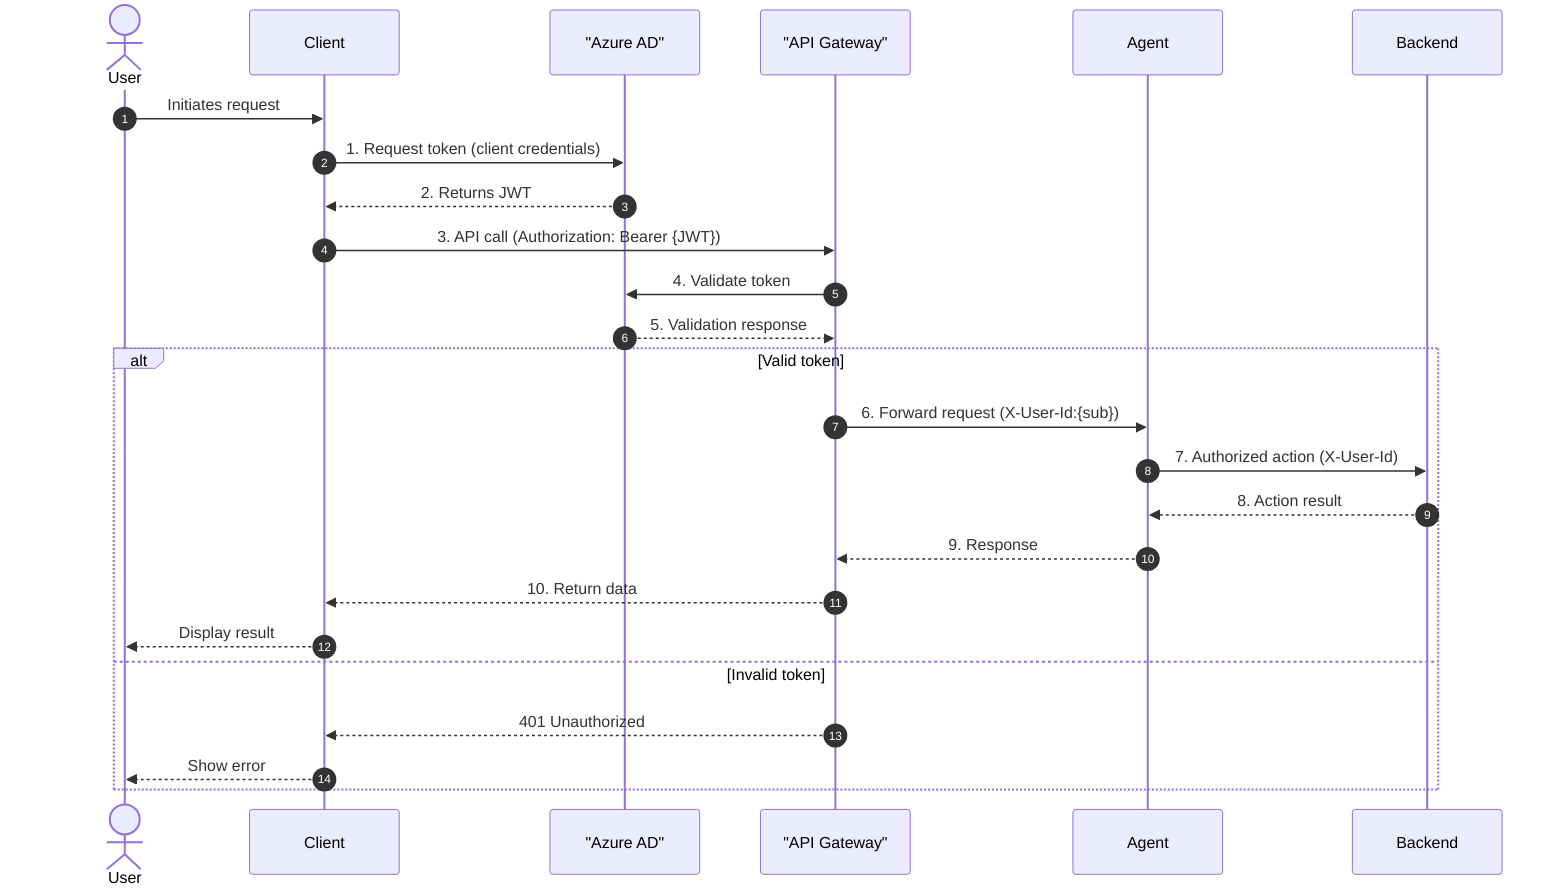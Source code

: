 %% docs/diagrams/auth_workflow.mmd
sequenceDiagram
    autonumber
    actor User
    participant Client
    participant AAD as "Azure AD"
    participant APIG as "API Gateway"
    participant Agent
    participant Backend

    User->>Client: Initiates request
    Client->>AAD: 1. Request token (client credentials)
    AAD-->>Client: 2. Returns JWT
    Client->>APIG: 3. API call (Authorization: Bearer {JWT})
    APIG->>AAD: 4. Validate token
    AAD-->>APIG: 5. Validation response
    alt Valid token
        APIG->>Agent: 6. Forward request (X-User-Id:{sub})
        Agent->>Backend: 7. Authorized action (X-User-Id)
        Backend-->>Agent: 8. Action result
        Agent-->>APIG: 9. Response
        APIG-->>Client: 10. Return data
        Client-->>User: Display result
    else Invalid token
        APIG-->>Client: 401 Unauthorized
        Client-->>User: Show error
    end